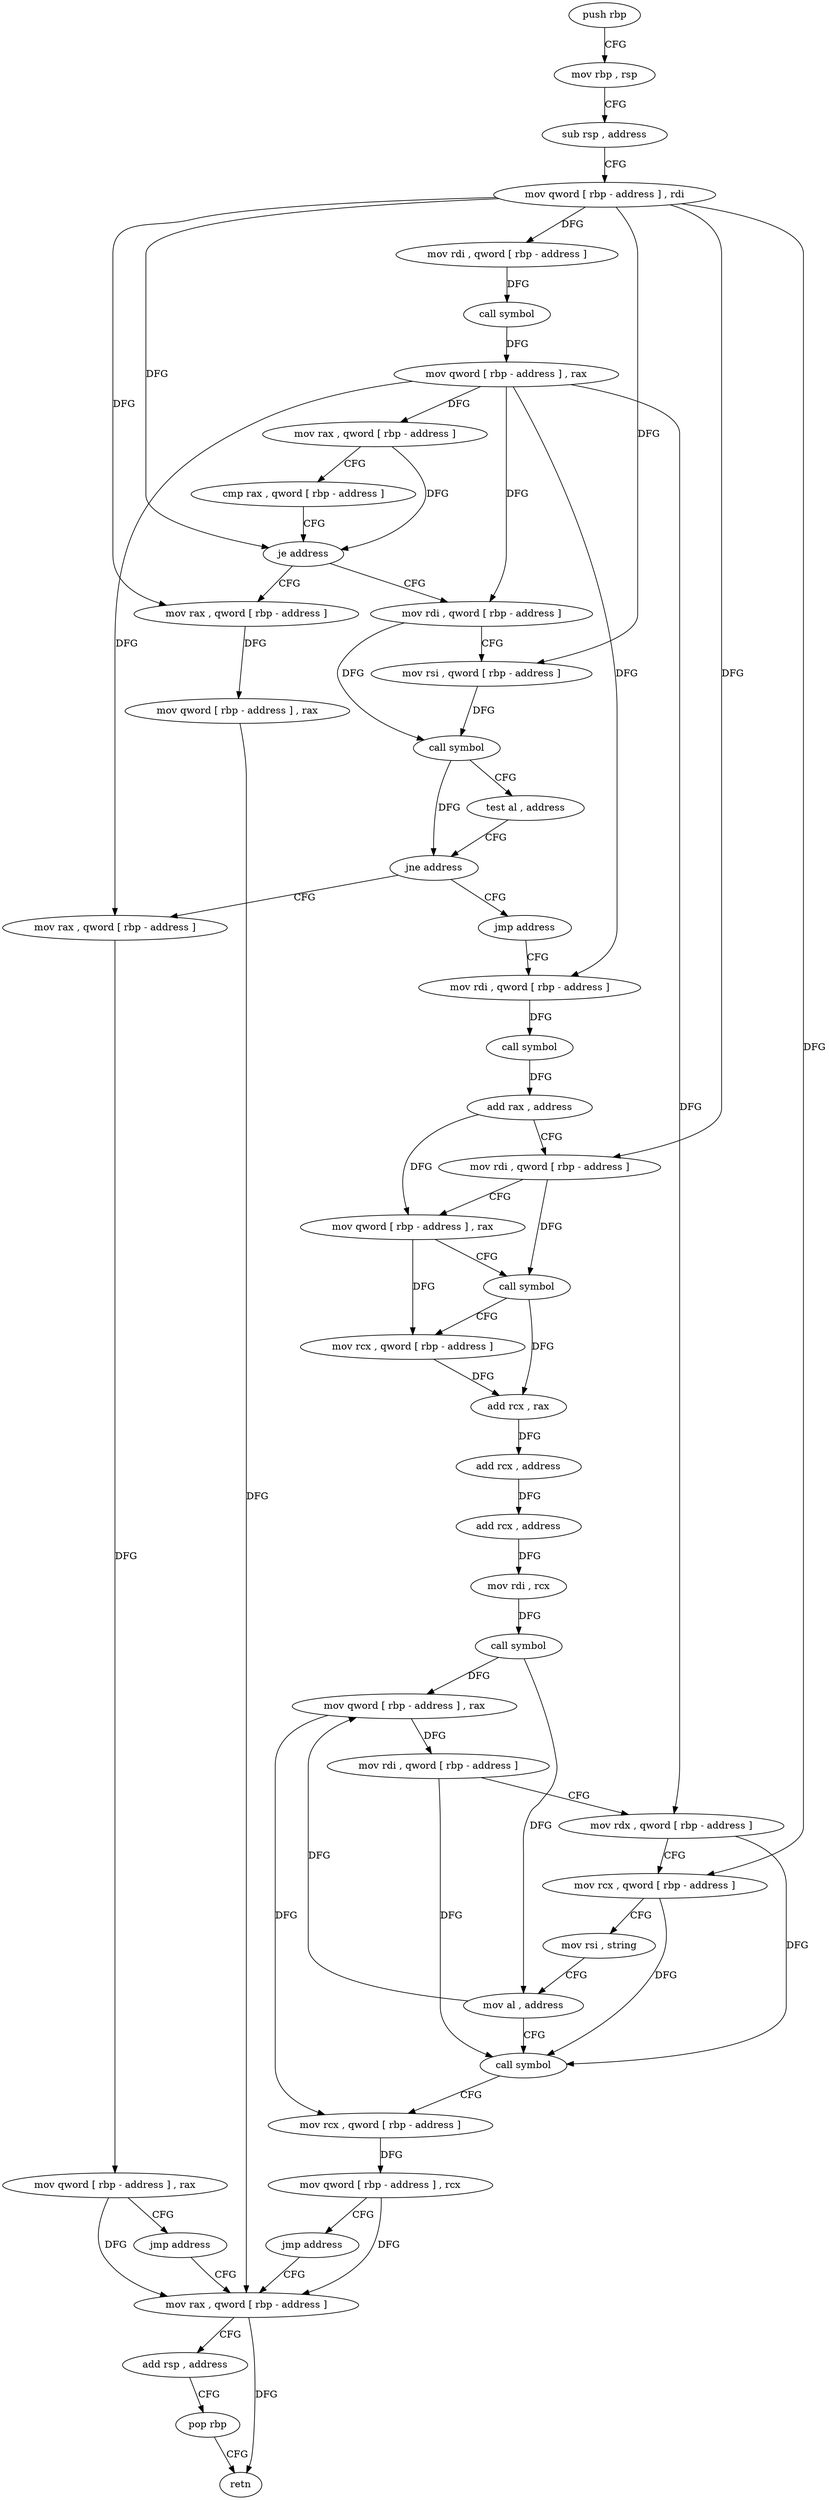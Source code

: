digraph "func" {
"4232672" [label = "push rbp" ]
"4232673" [label = "mov rbp , rsp" ]
"4232676" [label = "sub rsp , address" ]
"4232680" [label = "mov qword [ rbp - address ] , rdi" ]
"4232684" [label = "mov rdi , qword [ rbp - address ]" ]
"4232688" [label = "call symbol" ]
"4232693" [label = "mov qword [ rbp - address ] , rax" ]
"4232697" [label = "mov rax , qword [ rbp - address ]" ]
"4232701" [label = "cmp rax , qword [ rbp - address ]" ]
"4232705" [label = "je address" ]
"4232853" [label = "mov rax , qword [ rbp - address ]" ]
"4232711" [label = "mov rdi , qword [ rbp - address ]" ]
"4232857" [label = "mov qword [ rbp - address ] , rax" ]
"4232861" [label = "mov rax , qword [ rbp - address ]" ]
"4232715" [label = "mov rsi , qword [ rbp - address ]" ]
"4232719" [label = "call symbol" ]
"4232724" [label = "test al , address" ]
"4232726" [label = "jne address" ]
"4232737" [label = "mov rax , qword [ rbp - address ]" ]
"4232732" [label = "jmp address" ]
"4232741" [label = "mov qword [ rbp - address ] , rax" ]
"4232745" [label = "jmp address" ]
"4232750" [label = "mov rdi , qword [ rbp - address ]" ]
"4232865" [label = "add rsp , address" ]
"4232869" [label = "pop rbp" ]
"4232870" [label = "retn" ]
"4232754" [label = "call symbol" ]
"4232759" [label = "add rax , address" ]
"4232765" [label = "mov rdi , qword [ rbp - address ]" ]
"4232769" [label = "mov qword [ rbp - address ] , rax" ]
"4232773" [label = "call symbol" ]
"4232778" [label = "mov rcx , qword [ rbp - address ]" ]
"4232782" [label = "add rcx , rax" ]
"4232785" [label = "add rcx , address" ]
"4232792" [label = "add rcx , address" ]
"4232799" [label = "mov rdi , rcx" ]
"4232802" [label = "call symbol" ]
"4232807" [label = "mov qword [ rbp - address ] , rax" ]
"4232811" [label = "mov rdi , qword [ rbp - address ]" ]
"4232815" [label = "mov rdx , qword [ rbp - address ]" ]
"4232819" [label = "mov rcx , qword [ rbp - address ]" ]
"4232823" [label = "mov rsi , string" ]
"4232833" [label = "mov al , address" ]
"4232835" [label = "call symbol" ]
"4232840" [label = "mov rcx , qword [ rbp - address ]" ]
"4232844" [label = "mov qword [ rbp - address ] , rcx" ]
"4232848" [label = "jmp address" ]
"4232672" -> "4232673" [ label = "CFG" ]
"4232673" -> "4232676" [ label = "CFG" ]
"4232676" -> "4232680" [ label = "CFG" ]
"4232680" -> "4232684" [ label = "DFG" ]
"4232680" -> "4232705" [ label = "DFG" ]
"4232680" -> "4232853" [ label = "DFG" ]
"4232680" -> "4232715" [ label = "DFG" ]
"4232680" -> "4232765" [ label = "DFG" ]
"4232680" -> "4232819" [ label = "DFG" ]
"4232684" -> "4232688" [ label = "DFG" ]
"4232688" -> "4232693" [ label = "DFG" ]
"4232693" -> "4232697" [ label = "DFG" ]
"4232693" -> "4232711" [ label = "DFG" ]
"4232693" -> "4232737" [ label = "DFG" ]
"4232693" -> "4232750" [ label = "DFG" ]
"4232693" -> "4232815" [ label = "DFG" ]
"4232697" -> "4232701" [ label = "CFG" ]
"4232697" -> "4232705" [ label = "DFG" ]
"4232701" -> "4232705" [ label = "CFG" ]
"4232705" -> "4232853" [ label = "CFG" ]
"4232705" -> "4232711" [ label = "CFG" ]
"4232853" -> "4232857" [ label = "DFG" ]
"4232711" -> "4232715" [ label = "CFG" ]
"4232711" -> "4232719" [ label = "DFG" ]
"4232857" -> "4232861" [ label = "DFG" ]
"4232861" -> "4232865" [ label = "CFG" ]
"4232861" -> "4232870" [ label = "DFG" ]
"4232715" -> "4232719" [ label = "DFG" ]
"4232719" -> "4232724" [ label = "CFG" ]
"4232719" -> "4232726" [ label = "DFG" ]
"4232724" -> "4232726" [ label = "CFG" ]
"4232726" -> "4232737" [ label = "CFG" ]
"4232726" -> "4232732" [ label = "CFG" ]
"4232737" -> "4232741" [ label = "DFG" ]
"4232732" -> "4232750" [ label = "CFG" ]
"4232741" -> "4232745" [ label = "CFG" ]
"4232741" -> "4232861" [ label = "DFG" ]
"4232745" -> "4232861" [ label = "CFG" ]
"4232750" -> "4232754" [ label = "DFG" ]
"4232865" -> "4232869" [ label = "CFG" ]
"4232869" -> "4232870" [ label = "CFG" ]
"4232754" -> "4232759" [ label = "DFG" ]
"4232759" -> "4232765" [ label = "CFG" ]
"4232759" -> "4232769" [ label = "DFG" ]
"4232765" -> "4232769" [ label = "CFG" ]
"4232765" -> "4232773" [ label = "DFG" ]
"4232769" -> "4232773" [ label = "CFG" ]
"4232769" -> "4232778" [ label = "DFG" ]
"4232773" -> "4232778" [ label = "CFG" ]
"4232773" -> "4232782" [ label = "DFG" ]
"4232778" -> "4232782" [ label = "DFG" ]
"4232782" -> "4232785" [ label = "DFG" ]
"4232785" -> "4232792" [ label = "DFG" ]
"4232792" -> "4232799" [ label = "DFG" ]
"4232799" -> "4232802" [ label = "DFG" ]
"4232802" -> "4232807" [ label = "DFG" ]
"4232802" -> "4232833" [ label = "DFG" ]
"4232807" -> "4232811" [ label = "DFG" ]
"4232807" -> "4232840" [ label = "DFG" ]
"4232811" -> "4232815" [ label = "CFG" ]
"4232811" -> "4232835" [ label = "DFG" ]
"4232815" -> "4232819" [ label = "CFG" ]
"4232815" -> "4232835" [ label = "DFG" ]
"4232819" -> "4232823" [ label = "CFG" ]
"4232819" -> "4232835" [ label = "DFG" ]
"4232823" -> "4232833" [ label = "CFG" ]
"4232833" -> "4232835" [ label = "CFG" ]
"4232833" -> "4232807" [ label = "DFG" ]
"4232835" -> "4232840" [ label = "CFG" ]
"4232840" -> "4232844" [ label = "DFG" ]
"4232844" -> "4232848" [ label = "CFG" ]
"4232844" -> "4232861" [ label = "DFG" ]
"4232848" -> "4232861" [ label = "CFG" ]
}
